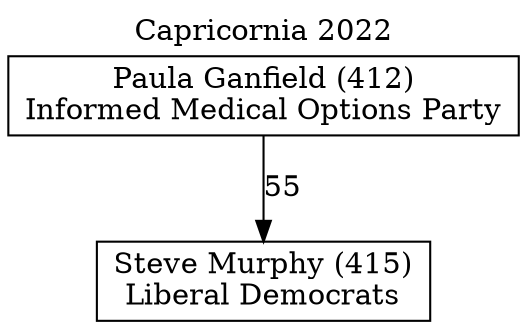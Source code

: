 // House preference flow
digraph "Steve Murphy (415)_Capricornia_2022" {
	graph [label="Capricornia 2022" labelloc=t mclimit=10]
	node [shape=box]
	"Steve Murphy (415)" [label="Steve Murphy (415)
Liberal Democrats"]
	"Paula Ganfield (412)" [label="Paula Ganfield (412)
Informed Medical Options Party"]
	"Paula Ganfield (412)" -> "Steve Murphy (415)" [label=55]
}
